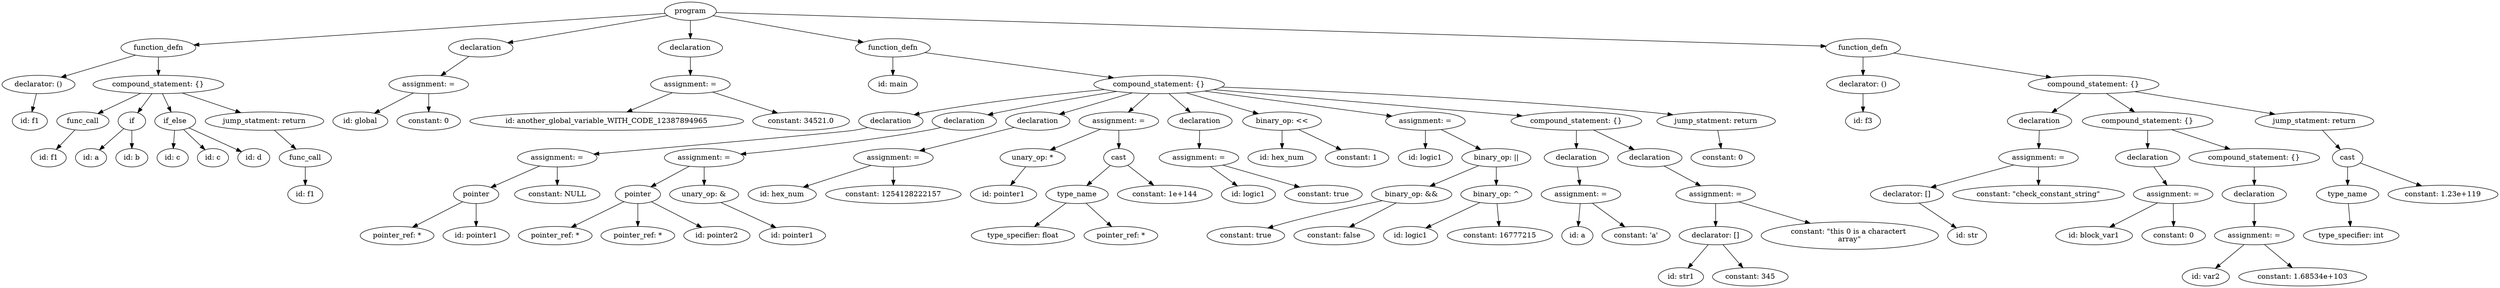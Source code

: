 strict digraph "" {
	graph [bb="0,0,3999.7,558"];
	node [label="\N"];
	253	[height=0.5,
		label=program,
		pos="1117.5,540",
		width=1.1389];
	143	[height=0.5,
		label=function_defn,
		pos="274.54,468",
		width=1.6667];
	253 -> 143	[pos="e,331.45,473.73 1077.7,535.69 943.95,524.59 509.55,488.51 341.64,474.57"];
	151	[height=0.5,
		label=declaration,
		pos="784.54,468",
		width=1.3902];
	253 -> 151	[pos="e,826.5,477.82 1081.3,531.38 1022.1,518.94 904.62,494.24 836.57,479.94"];
	157	[height=0.5,
		label=declaration,
		pos="1117.5,468",
		width=1.3902];
	253 -> 157	[pos="e,1117.5,486.1 1117.5,521.7 1117.5,513.98 1117.5,504.71 1117.5,496.11"];
	224	[height=0.5,
		label=function_defn,
		pos="1441.5,468",
		width=1.6667];
	253 -> 224	[pos="e,1394.2,479.22 1153.5,531.24 1209.3,519.17 1317.6,495.79 1384.3,481.37"];
	252	[height=0.5,
		label=function_defn,
		pos="3000.5,468",
		width=1.6667];
	253 -> 252	[pos="e,2941,471.21 1158.2,537.49 1397.6,528.59 2624.2,482.99 2930.9,471.59"];
	129	[height=0.5,
		label="declarator: ()",
		pos="56.545,396",
		width=1.5707];
	143 -> 129	[pos="e,94.998,409.35 235.07,454.32 198.42,442.56 143.77,425.01 104.6,412.43"];
	142	[height=0.5,
		label="compound_statement: {}",
		pos="274.54,396",
		width=2.7984];
	143 -> 142	[pos="e,274.54,414.1 274.54,449.7 274.54,441.98 274.54,432.71 274.54,424.11"];
	150	[height=0.5,
		label="assignment: =",
		pos="701.54,396",
		width=1.6971];
	151 -> 150	[pos="e,720.88,413.31 765.71,451.12 754.73,441.85 740.68,430.01 728.54,419.76"];
	156	[height=0.5,
		label="assignment: =",
		pos="1117.5,396",
		width=1.6971];
	157 -> 156	[pos="e,1117.5,414.1 1117.5,449.7 1117.5,441.98 1117.5,432.71 1117.5,424.11"];
	161	[height=0.5,
		label="id: main",
		pos="1441.5,396",
		width=1.125];
	224 -> 161	[pos="e,1441.5,414.1 1441.5,449.7 1441.5,441.98 1441.5,432.71 1441.5,424.11"];
	223	[height=0.5,
		label="compound_statement: {}",
		pos="1864.5,396",
		width=2.7984];
	224 -> 223	[pos="e,1793.4,408.77 1493,458.49 1565.3,446.52 1697.8,424.6 1783.4,410.42"];
	227	[height=0.5,
		label="declarator: ()",
		pos="3000.5,396",
		width=1.5707];
	252 -> 227	[pos="e,3000.5,414.1 3000.5,449.7 3000.5,441.98 3000.5,432.71 3000.5,424.11"];
	251	[height=0.5,
		label="compound_statement: {}",
		pos="3362.5,396",
		width=2.7984];
	252 -> 251	[pos="e,3296.9,409.69 3049.7,457.49 3110.9,445.67 3215.8,425.39 3287.1,411.6"];
	128	[height=0.5,
		label="id: f1",
		pos="34.545,324",
		width=0.83333];
	129 -> 128	[pos="e,39.822,341.79 51.219,378.05 48.706,370.06 45.649,360.33 42.842,351.4"];
	131	[height=0.5,
		label=func_call,
		pos="126.54,324",
		width=1.2096];
	142 -> 131	[pos="e,154.39,338.17 240.59,378.94 217.64,368.08 187.33,353.75 163.73,342.59"];
	134	[height=0.5,
		label=if,
		pos="215.54,324",
		width=0.75];
	142 -> 134	[pos="e,228.49,340.36 260.26,378.05 252.7,369.08 243.29,357.92 235.06,348.15"];
	138	[height=0.5,
		label=if_else,
		pos="295.54,324",
		width=0.95833];
	142 -> 138	[pos="e,290.41,342.1 279.74,377.7 282.08,369.9 284.89,360.51 287.5,351.83"];
	141	[height=0.5,
		label="jump_statment: return",
		pos="437.54,324",
		width=2.4914];
	142 -> 141	[pos="e,401.27,340.58 311.53,379.12 335.35,368.89 366.49,355.51 391.85,344.62"];
	148	[height=0.5,
		label="id: global",
		pos="589.54,324",
		width=1.2277];
	150 -> 148	[pos="e,612.8,339.54 676.69,379.46 660.44,369.31 639.07,355.96 621.56,345.01"];
	149	[height=0.5,
		label="constant: 0",
		pos="701.54,324",
		width=1.375];
	150 -> 149	[pos="e,701.54,342.1 701.54,377.7 701.54,369.98 701.54,360.71 701.54,352.11"];
	154	[height=0.5,
		label="id: another_global_variable_WITH_CODE_12387894965",
		pos="985.54,324",
		width=6.0139];
	156 -> 154	[pos="e,1017.5,341.96 1089.2,379.98 1071,370.3 1046.9,357.54 1026.6,346.76"];
	155	[height=0.5,
		label="constant: 34521.0",
		pos="1293.5,324",
		width=2.0417];
	156 -> 155	[pos="e,1256.7,339.65 1152.3,381.17 1179.5,370.35 1217.6,355.2 1247.4,343.36"];
	168	[height=0.5,
		label=declaration,
		pos="1435.5,324",
		width=1.3902];
	223 -> 168	[pos="e,1472.2,336.4 1779.8,386.24 1704.5,377.65 1591.5,362.8 1494.5,342 1490.4,341.12 1486.2,340.11 1482,339.03"];
	177	[height=0.5,
		label=declaration,
		pos="1553.5,324",
		width=1.3902];
	223 -> 177	[pos="e,1590.6,336.12 1798.2,382.42 1747.2,372.43 1675.1,357.57 1612.5,342 1608.5,341 1604.4,339.91 1600.2,338.79"];
	182	[height=0.5,
		label=declaration,
		pos="1671.5,324",
		width=1.3902];
	223 -> 182	[pos="e,1705.5,337.3 1822.2,379.64 1790.4,368.11 1747.1,352.39 1715,340.77"];
	190	[height=0.5,
		label="assignment: =",
		pos="1800.5,324",
		width=1.6971];
	223 -> 190	[pos="e,1815.9,341.79 1849.1,378.05 1841.2,369.46 1831.5,358.86 1822.9,349.4"];
	195	[height=0.5,
		label=declaration,
		pos="1929.5,324",
		width=1.3902];
	223 -> 195	[pos="e,1914.4,341.31 1880.3,378.05 1888.5,369.24 1898.6,358.33 1907.5,348.69"];
	198	[height=0.5,
		label="binary_op: <<",
		pos="2062.5,324",
		width=1.7151];
	223 -> 198	[pos="e,2024.9,338.32 1908,379.64 1939.7,368.44 1982.6,353.28 2015.1,341.77"];
	207	[height=0.5,
		label="assignment: =",
		pos="2298.5,324",
		width=1.6971];
	223 -> 207	[pos="e,2246.4,333.42 1936.7,383.36 2020.3,369.88 2156.8,347.87 2236,335.08"];
	220	[height=0.5,
		label="compound_statement: {}",
		pos="2544.5,324",
		width=2.7984];
	223 -> 220	[pos="e,2459.6,333.74 1949.6,386.24 2077,373.13 2316.5,348.48 2449.5,334.79"];
	222	[height=0.5,
		label="jump_statment: return",
		pos="2766.5,324",
		width=2.4914];
	223 -> 222	[pos="e,2699.7,336.08 1961.8,391.1 2111.1,384.52 2405.7,369.19 2654.5,342 2665.9,340.76 2677.8,339.21 2689.5,337.55"];
	226	[height=0.5,
		label="id: f3",
		pos="3000.5,324",
		width=0.83333];
	227 -> 226	[pos="e,3000.5,342.1 3000.5,377.7 3000.5,369.98 3000.5,360.71 3000.5,352.11"];
	233	[height=0.5,
		label=declaration,
		pos="3277.5,324",
		width=1.3902];
	251 -> 233	[pos="e,3296.8,340.83 3342,378.05 3330.8,368.85 3316.8,357.35 3304.8,347.41"];
	245	[height=0.5,
		label="compound_statement: {}",
		pos="3447.5,324",
		width=2.7984];
	251 -> 245	[pos="e,3427.2,341.79 3383.1,378.05 3394,369.11 3407.5,358.01 3419.3,348.27"];
	250	[height=0.5,
		label="jump_statment: return",
		pos="3710.5,324",
		width=2.4914];
	251 -> 250	[pos="e,3649.6,337.26 3426.8,382.08 3487.1,369.95 3577,351.86 3639.4,339.3"];
	130	[height=0.5,
		label="id: f1",
		pos="68.545,252",
		width=0.83333];
	131 -> 130	[pos="e,81.525,268.67 113.09,306.76 105.67,297.8 96.312,286.51 88.094,276.59"];
	132	[height=0.5,
		label="id: a",
		pos="143.54,252",
		width=0.75];
	134 -> 132	[pos="e,158.34,267.38 200.97,308.83 190.8,298.94 177.02,285.55 165.51,274.36"];
	133	[height=0.5,
		label="id: b",
		pos="215.54,252",
		width=0.75];
	134 -> 133	[pos="e,215.54,270.1 215.54,305.7 215.54,297.98 215.54,288.71 215.54,280.11"];
	135	[height=0.5,
		label="id: c",
		pos="287.54,252",
		width=0.75];
	138 -> 135	[pos="e,289.5,270.1 293.57,305.7 292.69,297.98 291.63,288.71 290.64,280.11"];
	136	[height=0.5,
		label="id: c",
		pos="359.54,252",
		width=0.75];
	138 -> 136	[pos="e,345.82,268.01 309.75,307.46 318.32,298.09 329.38,285.99 338.91,275.57"];
	137	[height=0.5,
		label="id: d",
		pos="431.54,252",
		width=0.75];
	138 -> 137	[pos="e,410.8,263.68 319.23,310.81 342.18,299 377.04,281.05 401.83,268.29"];
	140	[height=0.5,
		label=func_call,
		pos="520.54,252",
		width=1.2096];
	141 -> 140	[pos="e,502.15,268.51 457.21,306.41 468.28,297.08 482.23,285.31 494.22,275.2"];
	167	[height=0.5,
		label="assignment: =",
		pos="898.54,252",
		width=1.6971];
	168 -> 167	[pos="e,955.56,258.8 1399,311.6 1391.3,309.5 1383.2,307.5 1375.5,306 1336.3,298.31 1087.3,272.32 965.53,259.82"];
	176	[height=0.5,
		label="assignment: =",
		pos="1140.5,252",
		width=1.6971];
	177 -> 176	[pos="e,1196.8,259.09 1516.9,311.63 1509.6,309.58 1501.8,307.59 1494.5,306 1395.3,284.37 1278.5,268.75 1207,260.29"];
	181	[height=0.5,
		label="assignment: =",
		pos="1446.5,252",
		width=1.6971];
	182 -> 181	[pos="e,1487,265.58 1634.9,311.6 1597.3,299.91 1538.6,281.64 1496.7,268.61"];
	184	[height=0.5,
		label="unary_op: *",
		pos="1659.5,252",
		width=1.4861];
	190 -> 184	[pos="e,1688.4,267.35 1770.6,308.15 1749.3,297.57 1720.5,283.26 1697.6,271.87"];
	189	[height=0.5,
		label=cast,
		pos="1800.5,252",
		width=0.75];
	190 -> 189	[pos="e,1800.5,270.1 1800.5,305.7 1800.5,297.98 1800.5,288.71 1800.5,280.11"];
	194	[height=0.5,
		label="assignment: =",
		pos="1927.5,252",
		width=1.6971];
	195 -> 194	[pos="e,1928,270.1 1929.1,305.7 1928.8,297.98 1928.6,288.71 1928.3,280.11"];
	196	[height=0.5,
		label="id: hex_num",
		pos="2062.5,252",
		width=1.5556];
	198 -> 196	[pos="e,2062.5,270.1 2062.5,305.7 2062.5,297.98 2062.5,288.71 2062.5,280.11"];
	197	[height=0.5,
		label="constant: 1",
		pos="2186.5,252",
		width=1.375];
	198 -> 197	[pos="e,2160.7,267.61 2089.8,307.64 2108,297.35 2132.1,283.73 2151.7,272.65"];
	199	[height=0.5,
		label="id: logic1",
		pos="2298.5,252",
		width=1.2277];
	207 -> 199	[pos="e,2298.5,270.1 2298.5,305.7 2298.5,297.98 2298.5,288.71 2298.5,280.11"];
	206	[height=0.5,
		label="binary_op: ||",
		pos="2415.5,252",
		width=1.5346];
	207 -> 206	[pos="e,2390.3,268.09 2324.2,307.64 2341.1,297.54 2363.4,284.21 2381.7,273.25"];
	212	[height=0.5,
		label=declaration,
		pos="2544.5,252",
		width=1.3902];
	220 -> 212	[pos="e,2544.5,270.1 2544.5,305.7 2544.5,297.98 2544.5,288.71 2544.5,280.11"];
	219	[height=0.5,
		label=declaration,
		pos="2662.5,252",
		width=1.3902];
	220 -> 219	[pos="e,2637.5,267.88 2572.2,306.59 2589,296.61 2610.6,283.79 2628.5,273.19"];
	221	[height=0.5,
		label="constant: 0",
		pos="2780.5,252",
		width=1.375];
	222 -> 221	[pos="e,2777.1,270.1 2770,305.7 2771.5,297.98 2773.4,288.71 2775.1,280.11"];
	232	[height=0.5,
		label="assignment: =",
		pos="3276.5,252",
		width=1.6971];
	233 -> 232	[pos="e,3276.8,270.1 3277.3,305.7 3277.2,297.98 3277.1,288.71 3276.9,280.11"];
	238	[height=0.5,
		label=declaration,
		pos="3447.5,252",
		width=1.3902];
	245 -> 238	[pos="e,3447.5,270.1 3447.5,305.7 3447.5,297.98 3447.5,288.71 3447.5,280.11"];
	244	[height=0.5,
		label="compound_statement: {}",
		pos="3616.5,252",
		width=2.7984];
	245 -> 244	[pos="e,3578.5,268.78 3485.5,307.29 3510.2,297.06 3542.6,283.63 3569,272.69"];
	249	[height=0.5,
		label=cast,
		pos="3765.5,252",
		width=0.75];
	250 -> 249	[pos="e,3753.5,268.36 3723.9,306.05 3730.8,297.17 3739.5,286.14 3747.1,276.45"];
	139	[height=0.5,
		label="id: f1",
		pos="520.54,180",
		width=0.83333];
	140 -> 139	[pos="e,520.54,198.1 520.54,233.7 520.54,225.98 520.54,216.71 520.54,208.11"];
	165	[height=0.5,
		label=pointer,
		pos="765.54,180",
		width=0.99297];
	167 -> 165	[pos="e,789.58,193.65 870.01,235.98 849.04,224.95 820.5,209.92 798.54,198.37"];
	166	[height=0.5,
		label="constant: NULL",
		pos="898.54,180",
		width=1.8957];
	167 -> 166	[pos="e,898.54,198.1 898.54,233.7 898.54,225.98 898.54,216.71 898.54,208.11"];
	173	[height=0.5,
		label=pointer,
		pos="1030.5,180",
		width=0.99297];
	176 -> 173	[pos="e,1051.9,194.6 1116.1,235.46 1099.7,225.04 1078.1,211.23 1060.6,200.13"];
	175	[height=0.5,
		label="unary_op: &",
		pos="1140.5,180",
		width=1.5556];
	176 -> 175	[pos="e,1140.5,198.1 1140.5,233.7 1140.5,225.98 1140.5,216.71 1140.5,208.11"];
	179	[height=0.5,
		label="id: hex_num",
		pos="1270.5,180",
		width=1.5556];
	181 -> 179	[pos="e,1304.3,194.44 1411.8,237.17 1383.7,225.99 1343.9,210.19 1313.8,198.19"];
	180	[height=0.5,
		label="constant: 1254128222157",
		pos="1446.5,180",
		width=2.8345];
	181 -> 180	[pos="e,1446.5,198.1 1446.5,233.7 1446.5,225.98 1446.5,216.71 1446.5,208.11"];
	183	[height=0.5,
		label="id: pointer1",
		pos="1618.5,180",
		width=1.4444];
	184 -> 183	[pos="e,1628.4,197.79 1649.6,234.05 1644.8,225.8 1638.9,215.7 1633.5,206.54"];
	187	[height=0.5,
		label=type_name,
		pos="1738.5,180",
		width=1.3902];
	189 -> 187	[pos="e,1753,197.29 1787.4,236.15 1779.4,227.07 1768.9,215.24 1759.7,204.87"];
	188	[height=0.5,
		label="constant: 1e+144",
		pos="1878.5,180",
		width=1.9861];
	189 -> 188	[pos="e,1860.1,197.51 1816,237.17 1826.4,227.82 1840.4,215.25 1852.5,204.37"];
	192	[height=0.5,
		label="id: logic1",
		pos="2012.5,180",
		width=1.2277];
	194 -> 192	[pos="e,1993.8,196.43 1947.3,234.76 1958.8,225.29 1973.4,213.21 1986,202.9"];
	193	[height=0.5,
		label="constant: true",
		pos="2133.5,180",
		width=1.625];
	194 -> 193	[pos="e,2095.7,193.87 1966.3,237.83 2000.2,226.32 2049.5,209.56 2085.8,197.23"];
	202	[height=0.5,
		label="binary_op: &&",
		pos="2275.5,180",
		width=1.8234];
	206 -> 202	[pos="e,2306,196.21 2386.5,236.5 2365.8,226.15 2337.8,212.11 2315,200.74"];
	205	[height=0.5,
		label="binary_op: ^",
		pos="2415.5,180",
		width=1.5556];
	206 -> 205	[pos="e,2415.5,198.1 2415.5,233.7 2415.5,225.98 2415.5,216.71 2415.5,208.11"];
	211	[height=0.5,
		label="assignment: =",
		pos="2550.5,180",
		width=1.6971];
	212 -> 211	[pos="e,2549.1,198.1 2546,233.7 2546.7,225.98 2547.5,216.71 2548.2,208.11"];
	218	[height=0.5,
		label="assignment: =",
		pos="2769.5,180",
		width=1.6971];
	219 -> 218	[pos="e,2745.5,196.72 2685.5,235.98 2700.6,226.13 2720.5,213.1 2737.1,202.2"];
	230	[height=0.5,
		label="declarator: []",
		pos="3070.5,180",
		width=1.5707];
	232 -> 230	[pos="e,3107.7,193.64 3237.8,237.83 3203.7,226.25 3154,209.35 3117.6,196.99"];
	231	[height=0.5,
		label="constant: \"check_constant_string\"",
		pos="3276.5,180",
		width=3.6528];
	232 -> 231	[pos="e,3276.5,198.1 3276.5,233.7 3276.5,225.98 3276.5,216.71 3276.5,208.11"];
	237	[height=0.5,
		label="assignment: =",
		pos="3487.5,180",
		width=1.6971];
	238 -> 237	[pos="e,3478,197.79 3457.2,234.05 3461.9,225.8 3467.7,215.7 3473,206.54"];
	243	[height=0.5,
		label=declaration,
		pos="3616.5,180",
		width=1.3902];
	244 -> 243	[pos="e,3616.5,198.1 3616.5,233.7 3616.5,225.98 3616.5,216.71 3616.5,208.11"];
	247	[height=0.5,
		label=type_name,
		pos="3765.5,180",
		width=1.3902];
	249 -> 247	[pos="e,3765.5,198.1 3765.5,233.7 3765.5,225.98 3765.5,216.71 3765.5,208.11"];
	248	[height=0.5,
		label="constant: 1.23e+119",
		pos="3916.5,180",
		width=2.3109];
	249 -> 248	[pos="e,3883,196.56 3787.2,240.97 3809.7,230.54 3845.5,213.95 3873.7,200.85"];
	163	[height=0.5,
		label="pointer_ref: *",
		pos="636.54,99",
		width=1.6429];
	165 -> 163	[pos="e,661.63,115.36 743.66,165.6 723.61,153.32 693.61,134.95 670.45,120.77"];
	164	[height=0.5,
		label="id: pointer1",
		pos="765.54,99",
		width=1.4444];
	165 -> 164	[pos="e,765.54,117.11 765.54,161.86 765.54,151.71 765.54,138.63 765.54,127.12"];
	171	[height=0.5,
		label="pointer_ref: *",
		pos="894.54,99",
		width=1.6429];
	173 -> 171	[pos="e,920.76,115.23 1008.1,165.95 986.72,153.54 954.25,134.68 929.5,120.3"];
	170	[height=0.5,
		label="pointer_ref: *",
		pos="1030.5,99",
		width=1.6429];
	173 -> 170	[pos="e,1030.5,117.11 1030.5,161.86 1030.5,151.71 1030.5,138.63 1030.5,127.12"];
	172	[height=0.5,
		label="id: pointer2",
		pos="1159.5,99",
		width=1.4444];
	173 -> 172	[pos="e,1134.9,115.09 1052.4,165.6 1072.6,153.24 1102.9,134.71 1126.1,120.5"];
	174	[height=0.5,
		label="id: pointer1",
		pos="1281.5,99",
		width=1.4444];
	175 -> 174	[pos="e,1255.1,114.79 1167.1,164.14 1189.4,151.62 1221.6,133.59 1246.1,119.83"];
	185	[height=0.5,
		label="type_specifier: float",
		pos="1654.5,99",
		width=2.2387];
	187 -> 185	[pos="e,1672.4,116.78 1721.5,163.01 1709.6,151.78 1693.4,136.56 1680,123.9"];
	186	[height=0.5,
		label="pointer_ref: *",
		pos="1812.5,99",
		width=1.6429];
	187 -> 186	[pos="e,1797,116.62 1753.9,162.63 1764.3,151.48 1778.3,136.53 1790,124.03"];
	200	[height=0.5,
		label="constant: true",
		pos="2016.5,99",
		width=1.625];
	202 -> 200	[pos="e,2050,113.76 2228.2,167.35 2189.1,157.39 2132.3,142.14 2083.5,126 2075.7,123.41 2067.5,120.42 2059.5,117.41"];
	201	[height=0.5,
		label="constant: false",
		pos="2154.5,99",
		width=1.7151];
	202 -> 201	[pos="e,2178.7,115.77 2251.3,163.2 2233,151.2 2207.5,134.57 2187.3,121.37"];
	203	[height=0.5,
		label="id: logic1",
		pos="2278.5,99",
		width=1.2277];
	205 -> 203	[pos="e,2303.2,114.19 2389.5,163.95 2367.4,151.25 2335.7,132.99 2311.9,119.22"];
	204	[height=0.5,
		label="constant: 16777215",
		pos="2420.5,99",
		width=2.2222];
	205 -> 204	[pos="e,2419.5,117.11 2416.6,161.86 2417.3,151.71 2418.1,138.63 2418.8,127.12"];
	209	[height=0.5,
		label="id: a",
		pos="2545.5,99",
		width=0.75];
	211 -> 209	[pos="e,2546.6,117.11 2549.5,161.86 2548.8,151.71 2548,138.63 2547.3,127.12"];
	210	[height=0.5,
		label="constant: 'a'",
		pos="2642.5,99",
		width=1.4444];
	211 -> 210	[pos="e,2623.8,116.08 2569.6,162.63 2583,151.12 2601.1,135.55 2616,122.82"];
	216	[height=0.5,
		label="declarator: []",
		pos="2769.5,99",
		width=1.5707];
	218 -> 216	[pos="e,2769.5,117.11 2769.5,161.86 2769.5,151.71 2769.5,138.63 2769.5,127.12"];
	217	[height=0.75,
		label="constant: \"this \0 is a character\t \narray\"",
		pos="2977.5,99",
		width=3.6944];
	218 -> 217	[pos="e,2916.9,123.03 2805.8,165.24 2833.8,154.61 2873.3,139.58 2907.4,126.63"];
	229	[height=0.5,
		label="id: str",
		pos="3159.5,99",
		width=0.86659];
	230 -> 229	[pos="e,3143.2,114.49 3089,162.63 3102.5,150.66 3120.9,134.31 3135.5,121.31"];
	235	[height=0.5,
		label="id: block_var1",
		pos="3358.5,99",
		width=1.7151];
	237 -> 235	[pos="e,3384.1,115.65 3462.4,163.58 3442.5,151.43 3414.6,134.35 3392.8,120.96"];
	236	[height=0.5,
		label="constant: 0",
		pos="3487.5,99",
		width=1.375];
	237 -> 236	[pos="e,3487.5,117.11 3487.5,161.86 3487.5,151.71 3487.5,138.63 3487.5,127.12"];
	242	[height=0.5,
		label="assignment: =",
		pos="3616.5,99",
		width=1.6971];
	243 -> 242	[pos="e,3616.5,117.11 3616.5,161.86 3616.5,151.71 3616.5,138.63 3616.5,127.12"];
	246	[height=0.5,
		label="type_specifier: int",
		pos="3769.5,99",
		width=2.0582];
	247 -> 246	[pos="e,3768.7,117.11 3766.4,161.86 3766.9,151.71 3767.6,138.63 3768.2,127.12"];
	214	[height=0.5,
		label="id: str1",
		pos="2713.5,18",
		width=0.99297];
	216 -> 214	[pos="e,2725,35.189 2757.7,81.246 2749.9,70.312 2739.7,55.851 2731,43.62"];
	215	[height=0.5,
		label="constant: 345",
		pos="2825.5,18",
		width=1.6111];
	216 -> 215	[pos="e,2813.7,35.73 2781.4,81.246 2789.1,70.458 2799.1,56.236 2807.7,44.11"];
	240	[height=0.5,
		label="id: var2",
		pos="3539.5,18",
		width=1.0694];
	242 -> 240	[pos="e,3554.8,34.655 3600.2,81.246 3589.1,69.844 3574.2,54.605 3562,42.06"];
	241	[height=0.5,
		label="constant: 1.68534e+103",
		pos="3692.5,18",
		width=2.672];
	242 -> 241	[pos="e,3676.2,36.002 3632.7,81.246 3643.3,70.219 3657.3,55.604 3669.2,43.306"];
}

